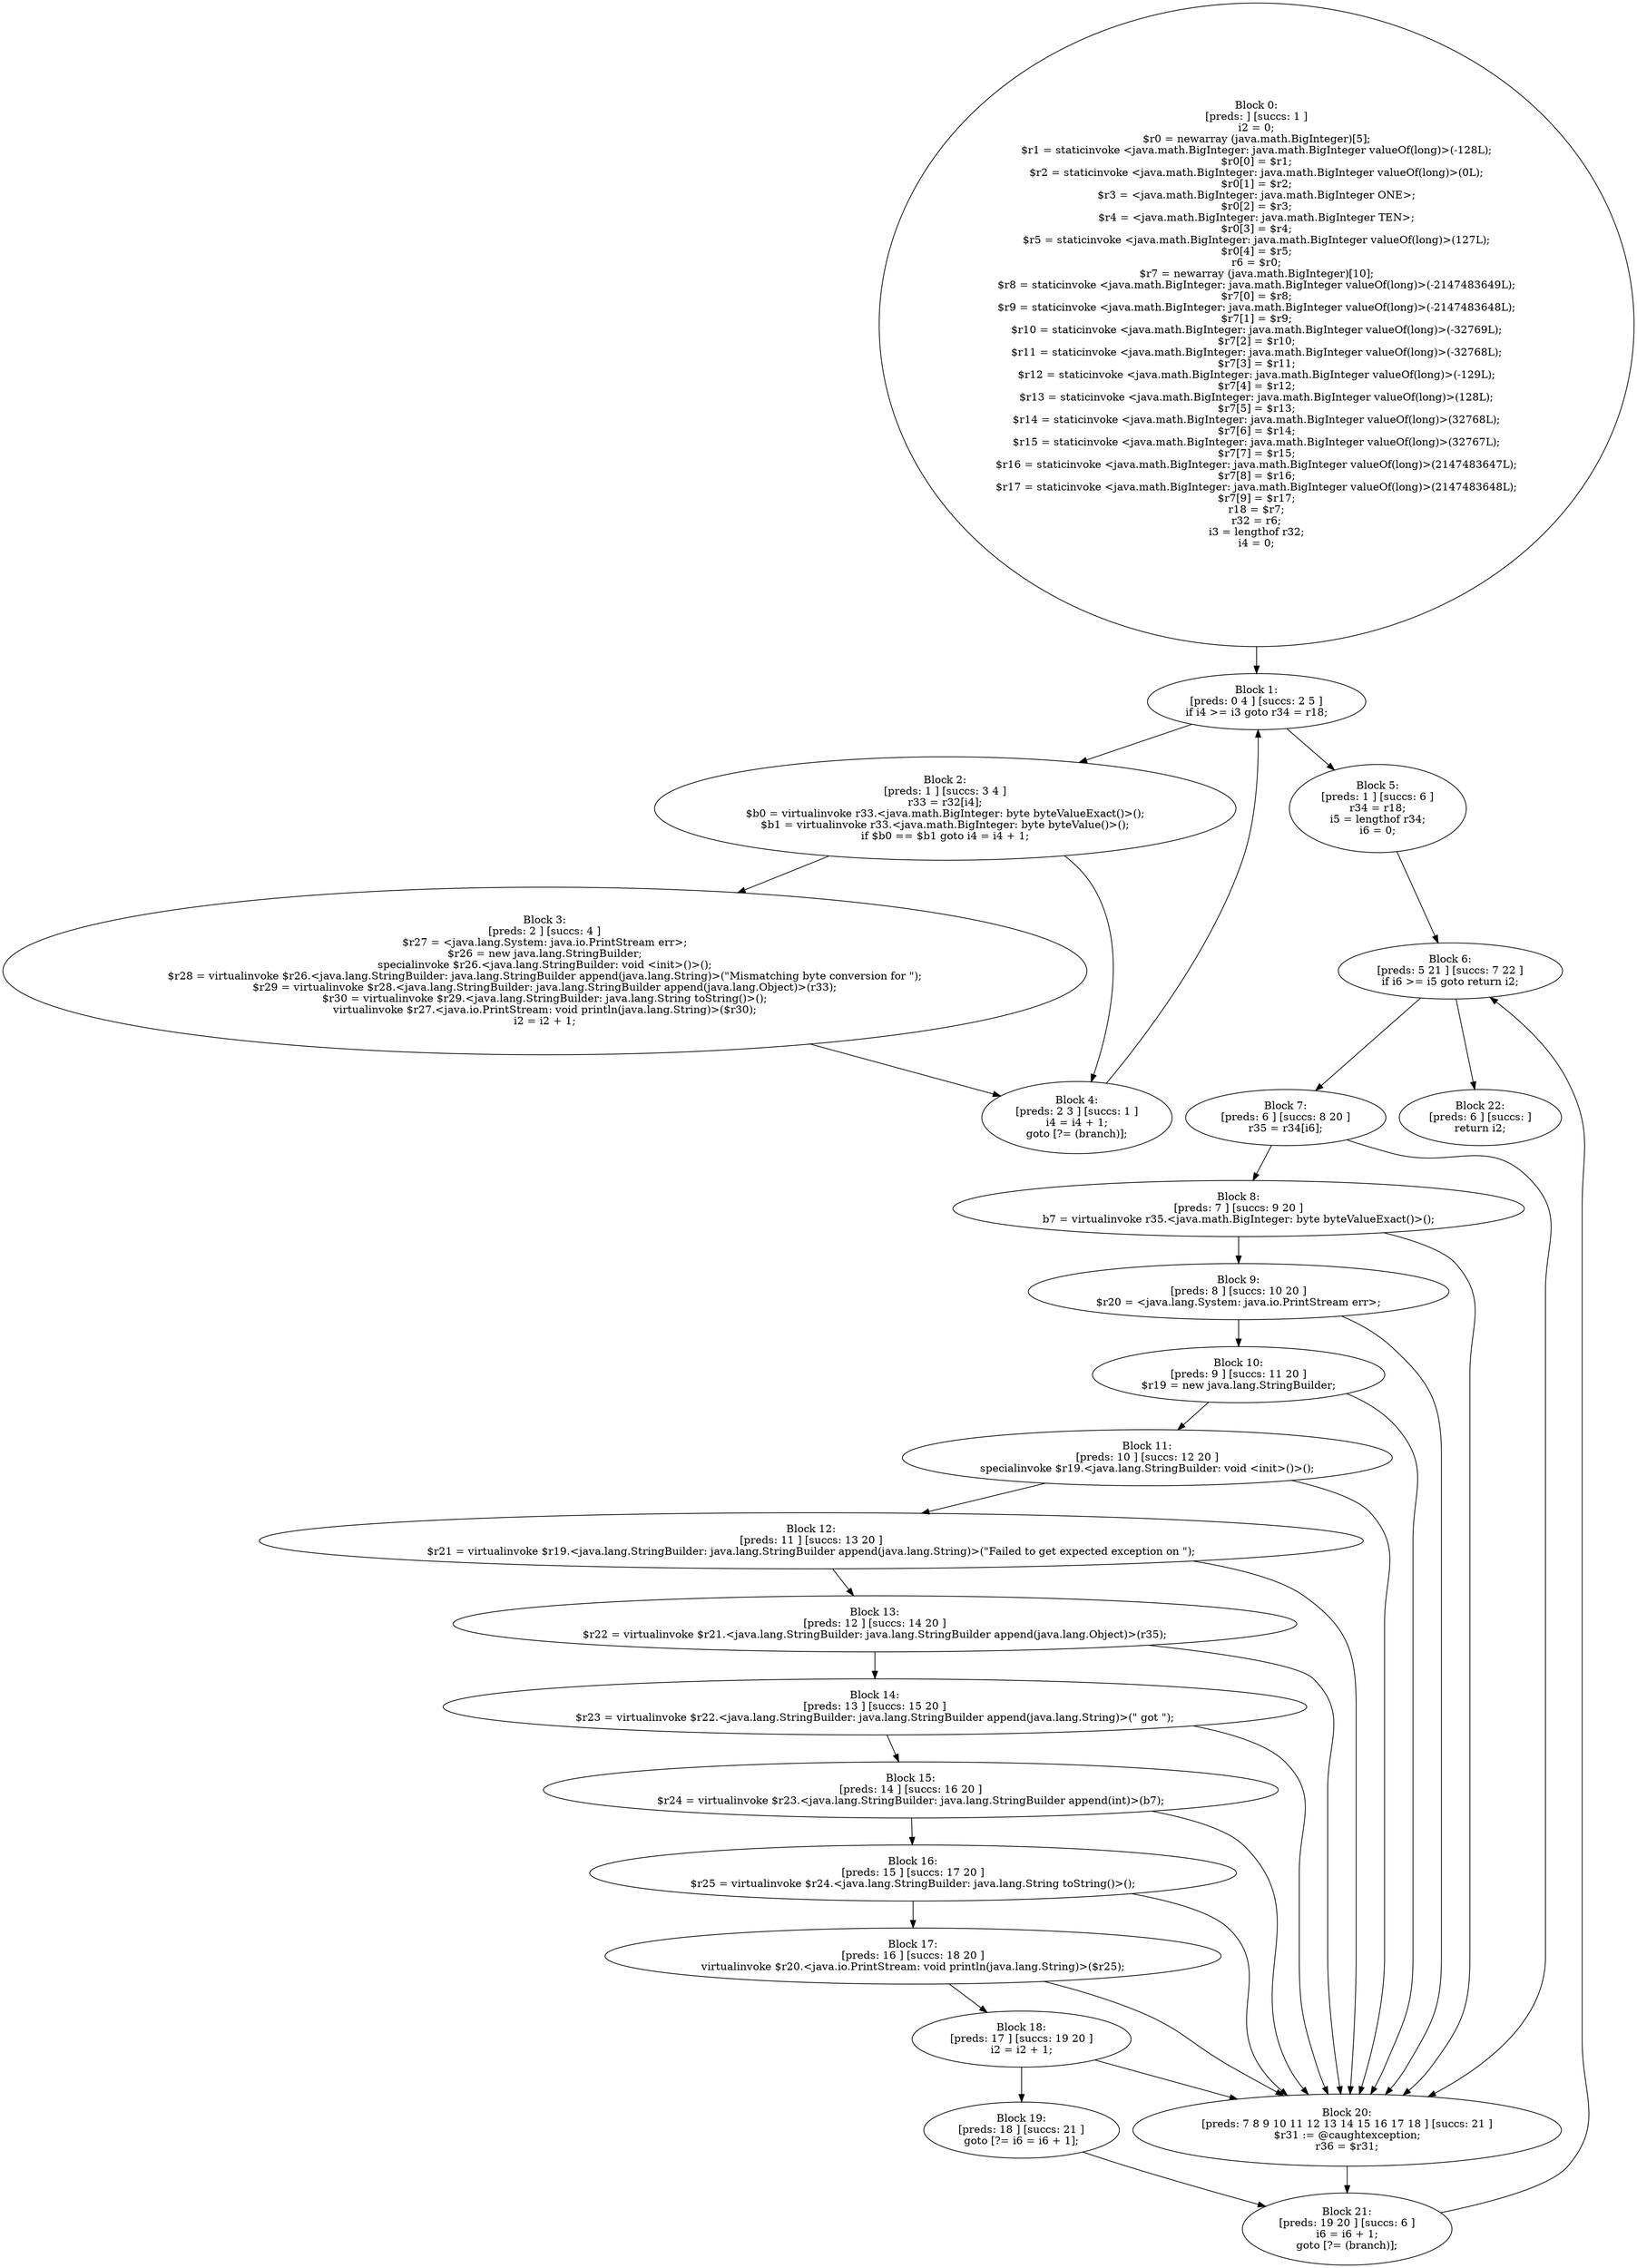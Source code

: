 digraph "unitGraph" {
    "Block 0:
[preds: ] [succs: 1 ]
i2 = 0;
$r0 = newarray (java.math.BigInteger)[5];
$r1 = staticinvoke <java.math.BigInteger: java.math.BigInteger valueOf(long)>(-128L);
$r0[0] = $r1;
$r2 = staticinvoke <java.math.BigInteger: java.math.BigInteger valueOf(long)>(0L);
$r0[1] = $r2;
$r3 = <java.math.BigInteger: java.math.BigInteger ONE>;
$r0[2] = $r3;
$r4 = <java.math.BigInteger: java.math.BigInteger TEN>;
$r0[3] = $r4;
$r5 = staticinvoke <java.math.BigInteger: java.math.BigInteger valueOf(long)>(127L);
$r0[4] = $r5;
r6 = $r0;
$r7 = newarray (java.math.BigInteger)[10];
$r8 = staticinvoke <java.math.BigInteger: java.math.BigInteger valueOf(long)>(-2147483649L);
$r7[0] = $r8;
$r9 = staticinvoke <java.math.BigInteger: java.math.BigInteger valueOf(long)>(-2147483648L);
$r7[1] = $r9;
$r10 = staticinvoke <java.math.BigInteger: java.math.BigInteger valueOf(long)>(-32769L);
$r7[2] = $r10;
$r11 = staticinvoke <java.math.BigInteger: java.math.BigInteger valueOf(long)>(-32768L);
$r7[3] = $r11;
$r12 = staticinvoke <java.math.BigInteger: java.math.BigInteger valueOf(long)>(-129L);
$r7[4] = $r12;
$r13 = staticinvoke <java.math.BigInteger: java.math.BigInteger valueOf(long)>(128L);
$r7[5] = $r13;
$r14 = staticinvoke <java.math.BigInteger: java.math.BigInteger valueOf(long)>(32768L);
$r7[6] = $r14;
$r15 = staticinvoke <java.math.BigInteger: java.math.BigInteger valueOf(long)>(32767L);
$r7[7] = $r15;
$r16 = staticinvoke <java.math.BigInteger: java.math.BigInteger valueOf(long)>(2147483647L);
$r7[8] = $r16;
$r17 = staticinvoke <java.math.BigInteger: java.math.BigInteger valueOf(long)>(2147483648L);
$r7[9] = $r17;
r18 = $r7;
r32 = r6;
i3 = lengthof r32;
i4 = 0;
"
    "Block 1:
[preds: 0 4 ] [succs: 2 5 ]
if i4 >= i3 goto r34 = r18;
"
    "Block 2:
[preds: 1 ] [succs: 3 4 ]
r33 = r32[i4];
$b0 = virtualinvoke r33.<java.math.BigInteger: byte byteValueExact()>();
$b1 = virtualinvoke r33.<java.math.BigInteger: byte byteValue()>();
if $b0 == $b1 goto i4 = i4 + 1;
"
    "Block 3:
[preds: 2 ] [succs: 4 ]
$r27 = <java.lang.System: java.io.PrintStream err>;
$r26 = new java.lang.StringBuilder;
specialinvoke $r26.<java.lang.StringBuilder: void <init>()>();
$r28 = virtualinvoke $r26.<java.lang.StringBuilder: java.lang.StringBuilder append(java.lang.String)>(\"Mismatching byte conversion for \");
$r29 = virtualinvoke $r28.<java.lang.StringBuilder: java.lang.StringBuilder append(java.lang.Object)>(r33);
$r30 = virtualinvoke $r29.<java.lang.StringBuilder: java.lang.String toString()>();
virtualinvoke $r27.<java.io.PrintStream: void println(java.lang.String)>($r30);
i2 = i2 + 1;
"
    "Block 4:
[preds: 2 3 ] [succs: 1 ]
i4 = i4 + 1;
goto [?= (branch)];
"
    "Block 5:
[preds: 1 ] [succs: 6 ]
r34 = r18;
i5 = lengthof r34;
i6 = 0;
"
    "Block 6:
[preds: 5 21 ] [succs: 7 22 ]
if i6 >= i5 goto return i2;
"
    "Block 7:
[preds: 6 ] [succs: 8 20 ]
r35 = r34[i6];
"
    "Block 8:
[preds: 7 ] [succs: 9 20 ]
b7 = virtualinvoke r35.<java.math.BigInteger: byte byteValueExact()>();
"
    "Block 9:
[preds: 8 ] [succs: 10 20 ]
$r20 = <java.lang.System: java.io.PrintStream err>;
"
    "Block 10:
[preds: 9 ] [succs: 11 20 ]
$r19 = new java.lang.StringBuilder;
"
    "Block 11:
[preds: 10 ] [succs: 12 20 ]
specialinvoke $r19.<java.lang.StringBuilder: void <init>()>();
"
    "Block 12:
[preds: 11 ] [succs: 13 20 ]
$r21 = virtualinvoke $r19.<java.lang.StringBuilder: java.lang.StringBuilder append(java.lang.String)>(\"Failed to get expected exception on \");
"
    "Block 13:
[preds: 12 ] [succs: 14 20 ]
$r22 = virtualinvoke $r21.<java.lang.StringBuilder: java.lang.StringBuilder append(java.lang.Object)>(r35);
"
    "Block 14:
[preds: 13 ] [succs: 15 20 ]
$r23 = virtualinvoke $r22.<java.lang.StringBuilder: java.lang.StringBuilder append(java.lang.String)>(\" got \");
"
    "Block 15:
[preds: 14 ] [succs: 16 20 ]
$r24 = virtualinvoke $r23.<java.lang.StringBuilder: java.lang.StringBuilder append(int)>(b7);
"
    "Block 16:
[preds: 15 ] [succs: 17 20 ]
$r25 = virtualinvoke $r24.<java.lang.StringBuilder: java.lang.String toString()>();
"
    "Block 17:
[preds: 16 ] [succs: 18 20 ]
virtualinvoke $r20.<java.io.PrintStream: void println(java.lang.String)>($r25);
"
    "Block 18:
[preds: 17 ] [succs: 19 20 ]
i2 = i2 + 1;
"
    "Block 19:
[preds: 18 ] [succs: 21 ]
goto [?= i6 = i6 + 1];
"
    "Block 20:
[preds: 7 8 9 10 11 12 13 14 15 16 17 18 ] [succs: 21 ]
$r31 := @caughtexception;
r36 = $r31;
"
    "Block 21:
[preds: 19 20 ] [succs: 6 ]
i6 = i6 + 1;
goto [?= (branch)];
"
    "Block 22:
[preds: 6 ] [succs: ]
return i2;
"
    "Block 0:
[preds: ] [succs: 1 ]
i2 = 0;
$r0 = newarray (java.math.BigInteger)[5];
$r1 = staticinvoke <java.math.BigInteger: java.math.BigInteger valueOf(long)>(-128L);
$r0[0] = $r1;
$r2 = staticinvoke <java.math.BigInteger: java.math.BigInteger valueOf(long)>(0L);
$r0[1] = $r2;
$r3 = <java.math.BigInteger: java.math.BigInteger ONE>;
$r0[2] = $r3;
$r4 = <java.math.BigInteger: java.math.BigInteger TEN>;
$r0[3] = $r4;
$r5 = staticinvoke <java.math.BigInteger: java.math.BigInteger valueOf(long)>(127L);
$r0[4] = $r5;
r6 = $r0;
$r7 = newarray (java.math.BigInteger)[10];
$r8 = staticinvoke <java.math.BigInteger: java.math.BigInteger valueOf(long)>(-2147483649L);
$r7[0] = $r8;
$r9 = staticinvoke <java.math.BigInteger: java.math.BigInteger valueOf(long)>(-2147483648L);
$r7[1] = $r9;
$r10 = staticinvoke <java.math.BigInteger: java.math.BigInteger valueOf(long)>(-32769L);
$r7[2] = $r10;
$r11 = staticinvoke <java.math.BigInteger: java.math.BigInteger valueOf(long)>(-32768L);
$r7[3] = $r11;
$r12 = staticinvoke <java.math.BigInteger: java.math.BigInteger valueOf(long)>(-129L);
$r7[4] = $r12;
$r13 = staticinvoke <java.math.BigInteger: java.math.BigInteger valueOf(long)>(128L);
$r7[5] = $r13;
$r14 = staticinvoke <java.math.BigInteger: java.math.BigInteger valueOf(long)>(32768L);
$r7[6] = $r14;
$r15 = staticinvoke <java.math.BigInteger: java.math.BigInteger valueOf(long)>(32767L);
$r7[7] = $r15;
$r16 = staticinvoke <java.math.BigInteger: java.math.BigInteger valueOf(long)>(2147483647L);
$r7[8] = $r16;
$r17 = staticinvoke <java.math.BigInteger: java.math.BigInteger valueOf(long)>(2147483648L);
$r7[9] = $r17;
r18 = $r7;
r32 = r6;
i3 = lengthof r32;
i4 = 0;
"->"Block 1:
[preds: 0 4 ] [succs: 2 5 ]
if i4 >= i3 goto r34 = r18;
";
    "Block 1:
[preds: 0 4 ] [succs: 2 5 ]
if i4 >= i3 goto r34 = r18;
"->"Block 2:
[preds: 1 ] [succs: 3 4 ]
r33 = r32[i4];
$b0 = virtualinvoke r33.<java.math.BigInteger: byte byteValueExact()>();
$b1 = virtualinvoke r33.<java.math.BigInteger: byte byteValue()>();
if $b0 == $b1 goto i4 = i4 + 1;
";
    "Block 1:
[preds: 0 4 ] [succs: 2 5 ]
if i4 >= i3 goto r34 = r18;
"->"Block 5:
[preds: 1 ] [succs: 6 ]
r34 = r18;
i5 = lengthof r34;
i6 = 0;
";
    "Block 2:
[preds: 1 ] [succs: 3 4 ]
r33 = r32[i4];
$b0 = virtualinvoke r33.<java.math.BigInteger: byte byteValueExact()>();
$b1 = virtualinvoke r33.<java.math.BigInteger: byte byteValue()>();
if $b0 == $b1 goto i4 = i4 + 1;
"->"Block 3:
[preds: 2 ] [succs: 4 ]
$r27 = <java.lang.System: java.io.PrintStream err>;
$r26 = new java.lang.StringBuilder;
specialinvoke $r26.<java.lang.StringBuilder: void <init>()>();
$r28 = virtualinvoke $r26.<java.lang.StringBuilder: java.lang.StringBuilder append(java.lang.String)>(\"Mismatching byte conversion for \");
$r29 = virtualinvoke $r28.<java.lang.StringBuilder: java.lang.StringBuilder append(java.lang.Object)>(r33);
$r30 = virtualinvoke $r29.<java.lang.StringBuilder: java.lang.String toString()>();
virtualinvoke $r27.<java.io.PrintStream: void println(java.lang.String)>($r30);
i2 = i2 + 1;
";
    "Block 2:
[preds: 1 ] [succs: 3 4 ]
r33 = r32[i4];
$b0 = virtualinvoke r33.<java.math.BigInteger: byte byteValueExact()>();
$b1 = virtualinvoke r33.<java.math.BigInteger: byte byteValue()>();
if $b0 == $b1 goto i4 = i4 + 1;
"->"Block 4:
[preds: 2 3 ] [succs: 1 ]
i4 = i4 + 1;
goto [?= (branch)];
";
    "Block 3:
[preds: 2 ] [succs: 4 ]
$r27 = <java.lang.System: java.io.PrintStream err>;
$r26 = new java.lang.StringBuilder;
specialinvoke $r26.<java.lang.StringBuilder: void <init>()>();
$r28 = virtualinvoke $r26.<java.lang.StringBuilder: java.lang.StringBuilder append(java.lang.String)>(\"Mismatching byte conversion for \");
$r29 = virtualinvoke $r28.<java.lang.StringBuilder: java.lang.StringBuilder append(java.lang.Object)>(r33);
$r30 = virtualinvoke $r29.<java.lang.StringBuilder: java.lang.String toString()>();
virtualinvoke $r27.<java.io.PrintStream: void println(java.lang.String)>($r30);
i2 = i2 + 1;
"->"Block 4:
[preds: 2 3 ] [succs: 1 ]
i4 = i4 + 1;
goto [?= (branch)];
";
    "Block 4:
[preds: 2 3 ] [succs: 1 ]
i4 = i4 + 1;
goto [?= (branch)];
"->"Block 1:
[preds: 0 4 ] [succs: 2 5 ]
if i4 >= i3 goto r34 = r18;
";
    "Block 5:
[preds: 1 ] [succs: 6 ]
r34 = r18;
i5 = lengthof r34;
i6 = 0;
"->"Block 6:
[preds: 5 21 ] [succs: 7 22 ]
if i6 >= i5 goto return i2;
";
    "Block 6:
[preds: 5 21 ] [succs: 7 22 ]
if i6 >= i5 goto return i2;
"->"Block 7:
[preds: 6 ] [succs: 8 20 ]
r35 = r34[i6];
";
    "Block 6:
[preds: 5 21 ] [succs: 7 22 ]
if i6 >= i5 goto return i2;
"->"Block 22:
[preds: 6 ] [succs: ]
return i2;
";
    "Block 7:
[preds: 6 ] [succs: 8 20 ]
r35 = r34[i6];
"->"Block 8:
[preds: 7 ] [succs: 9 20 ]
b7 = virtualinvoke r35.<java.math.BigInteger: byte byteValueExact()>();
";
    "Block 7:
[preds: 6 ] [succs: 8 20 ]
r35 = r34[i6];
"->"Block 20:
[preds: 7 8 9 10 11 12 13 14 15 16 17 18 ] [succs: 21 ]
$r31 := @caughtexception;
r36 = $r31;
";
    "Block 8:
[preds: 7 ] [succs: 9 20 ]
b7 = virtualinvoke r35.<java.math.BigInteger: byte byteValueExact()>();
"->"Block 9:
[preds: 8 ] [succs: 10 20 ]
$r20 = <java.lang.System: java.io.PrintStream err>;
";
    "Block 8:
[preds: 7 ] [succs: 9 20 ]
b7 = virtualinvoke r35.<java.math.BigInteger: byte byteValueExact()>();
"->"Block 20:
[preds: 7 8 9 10 11 12 13 14 15 16 17 18 ] [succs: 21 ]
$r31 := @caughtexception;
r36 = $r31;
";
    "Block 9:
[preds: 8 ] [succs: 10 20 ]
$r20 = <java.lang.System: java.io.PrintStream err>;
"->"Block 10:
[preds: 9 ] [succs: 11 20 ]
$r19 = new java.lang.StringBuilder;
";
    "Block 9:
[preds: 8 ] [succs: 10 20 ]
$r20 = <java.lang.System: java.io.PrintStream err>;
"->"Block 20:
[preds: 7 8 9 10 11 12 13 14 15 16 17 18 ] [succs: 21 ]
$r31 := @caughtexception;
r36 = $r31;
";
    "Block 10:
[preds: 9 ] [succs: 11 20 ]
$r19 = new java.lang.StringBuilder;
"->"Block 11:
[preds: 10 ] [succs: 12 20 ]
specialinvoke $r19.<java.lang.StringBuilder: void <init>()>();
";
    "Block 10:
[preds: 9 ] [succs: 11 20 ]
$r19 = new java.lang.StringBuilder;
"->"Block 20:
[preds: 7 8 9 10 11 12 13 14 15 16 17 18 ] [succs: 21 ]
$r31 := @caughtexception;
r36 = $r31;
";
    "Block 11:
[preds: 10 ] [succs: 12 20 ]
specialinvoke $r19.<java.lang.StringBuilder: void <init>()>();
"->"Block 12:
[preds: 11 ] [succs: 13 20 ]
$r21 = virtualinvoke $r19.<java.lang.StringBuilder: java.lang.StringBuilder append(java.lang.String)>(\"Failed to get expected exception on \");
";
    "Block 11:
[preds: 10 ] [succs: 12 20 ]
specialinvoke $r19.<java.lang.StringBuilder: void <init>()>();
"->"Block 20:
[preds: 7 8 9 10 11 12 13 14 15 16 17 18 ] [succs: 21 ]
$r31 := @caughtexception;
r36 = $r31;
";
    "Block 12:
[preds: 11 ] [succs: 13 20 ]
$r21 = virtualinvoke $r19.<java.lang.StringBuilder: java.lang.StringBuilder append(java.lang.String)>(\"Failed to get expected exception on \");
"->"Block 13:
[preds: 12 ] [succs: 14 20 ]
$r22 = virtualinvoke $r21.<java.lang.StringBuilder: java.lang.StringBuilder append(java.lang.Object)>(r35);
";
    "Block 12:
[preds: 11 ] [succs: 13 20 ]
$r21 = virtualinvoke $r19.<java.lang.StringBuilder: java.lang.StringBuilder append(java.lang.String)>(\"Failed to get expected exception on \");
"->"Block 20:
[preds: 7 8 9 10 11 12 13 14 15 16 17 18 ] [succs: 21 ]
$r31 := @caughtexception;
r36 = $r31;
";
    "Block 13:
[preds: 12 ] [succs: 14 20 ]
$r22 = virtualinvoke $r21.<java.lang.StringBuilder: java.lang.StringBuilder append(java.lang.Object)>(r35);
"->"Block 14:
[preds: 13 ] [succs: 15 20 ]
$r23 = virtualinvoke $r22.<java.lang.StringBuilder: java.lang.StringBuilder append(java.lang.String)>(\" got \");
";
    "Block 13:
[preds: 12 ] [succs: 14 20 ]
$r22 = virtualinvoke $r21.<java.lang.StringBuilder: java.lang.StringBuilder append(java.lang.Object)>(r35);
"->"Block 20:
[preds: 7 8 9 10 11 12 13 14 15 16 17 18 ] [succs: 21 ]
$r31 := @caughtexception;
r36 = $r31;
";
    "Block 14:
[preds: 13 ] [succs: 15 20 ]
$r23 = virtualinvoke $r22.<java.lang.StringBuilder: java.lang.StringBuilder append(java.lang.String)>(\" got \");
"->"Block 15:
[preds: 14 ] [succs: 16 20 ]
$r24 = virtualinvoke $r23.<java.lang.StringBuilder: java.lang.StringBuilder append(int)>(b7);
";
    "Block 14:
[preds: 13 ] [succs: 15 20 ]
$r23 = virtualinvoke $r22.<java.lang.StringBuilder: java.lang.StringBuilder append(java.lang.String)>(\" got \");
"->"Block 20:
[preds: 7 8 9 10 11 12 13 14 15 16 17 18 ] [succs: 21 ]
$r31 := @caughtexception;
r36 = $r31;
";
    "Block 15:
[preds: 14 ] [succs: 16 20 ]
$r24 = virtualinvoke $r23.<java.lang.StringBuilder: java.lang.StringBuilder append(int)>(b7);
"->"Block 16:
[preds: 15 ] [succs: 17 20 ]
$r25 = virtualinvoke $r24.<java.lang.StringBuilder: java.lang.String toString()>();
";
    "Block 15:
[preds: 14 ] [succs: 16 20 ]
$r24 = virtualinvoke $r23.<java.lang.StringBuilder: java.lang.StringBuilder append(int)>(b7);
"->"Block 20:
[preds: 7 8 9 10 11 12 13 14 15 16 17 18 ] [succs: 21 ]
$r31 := @caughtexception;
r36 = $r31;
";
    "Block 16:
[preds: 15 ] [succs: 17 20 ]
$r25 = virtualinvoke $r24.<java.lang.StringBuilder: java.lang.String toString()>();
"->"Block 17:
[preds: 16 ] [succs: 18 20 ]
virtualinvoke $r20.<java.io.PrintStream: void println(java.lang.String)>($r25);
";
    "Block 16:
[preds: 15 ] [succs: 17 20 ]
$r25 = virtualinvoke $r24.<java.lang.StringBuilder: java.lang.String toString()>();
"->"Block 20:
[preds: 7 8 9 10 11 12 13 14 15 16 17 18 ] [succs: 21 ]
$r31 := @caughtexception;
r36 = $r31;
";
    "Block 17:
[preds: 16 ] [succs: 18 20 ]
virtualinvoke $r20.<java.io.PrintStream: void println(java.lang.String)>($r25);
"->"Block 18:
[preds: 17 ] [succs: 19 20 ]
i2 = i2 + 1;
";
    "Block 17:
[preds: 16 ] [succs: 18 20 ]
virtualinvoke $r20.<java.io.PrintStream: void println(java.lang.String)>($r25);
"->"Block 20:
[preds: 7 8 9 10 11 12 13 14 15 16 17 18 ] [succs: 21 ]
$r31 := @caughtexception;
r36 = $r31;
";
    "Block 18:
[preds: 17 ] [succs: 19 20 ]
i2 = i2 + 1;
"->"Block 19:
[preds: 18 ] [succs: 21 ]
goto [?= i6 = i6 + 1];
";
    "Block 18:
[preds: 17 ] [succs: 19 20 ]
i2 = i2 + 1;
"->"Block 20:
[preds: 7 8 9 10 11 12 13 14 15 16 17 18 ] [succs: 21 ]
$r31 := @caughtexception;
r36 = $r31;
";
    "Block 19:
[preds: 18 ] [succs: 21 ]
goto [?= i6 = i6 + 1];
"->"Block 21:
[preds: 19 20 ] [succs: 6 ]
i6 = i6 + 1;
goto [?= (branch)];
";
    "Block 20:
[preds: 7 8 9 10 11 12 13 14 15 16 17 18 ] [succs: 21 ]
$r31 := @caughtexception;
r36 = $r31;
"->"Block 21:
[preds: 19 20 ] [succs: 6 ]
i6 = i6 + 1;
goto [?= (branch)];
";
    "Block 21:
[preds: 19 20 ] [succs: 6 ]
i6 = i6 + 1;
goto [?= (branch)];
"->"Block 6:
[preds: 5 21 ] [succs: 7 22 ]
if i6 >= i5 goto return i2;
";
}

